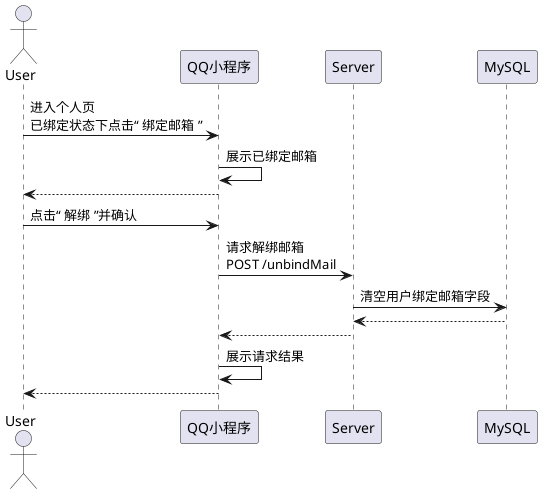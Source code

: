 @startuml 账户-解绑邮箱
actor "User" as user
participant "QQ小程序" as qp
participant "Server" as server
participant "MySQL" as db
user->qp:进入个人页\n已绑定状态下点击“ 绑定邮箱 ”
qp->qp:展示已绑定邮箱
user<--qp
user->qp:点击“ 解绑 ”并确认
qp->server:请求解绑邮箱\nPOST /unbindMail
server->db:清空用户绑定邮箱字段
server<--db
qp<--server
qp->qp:展示请求结果
user<--qp
@enduml